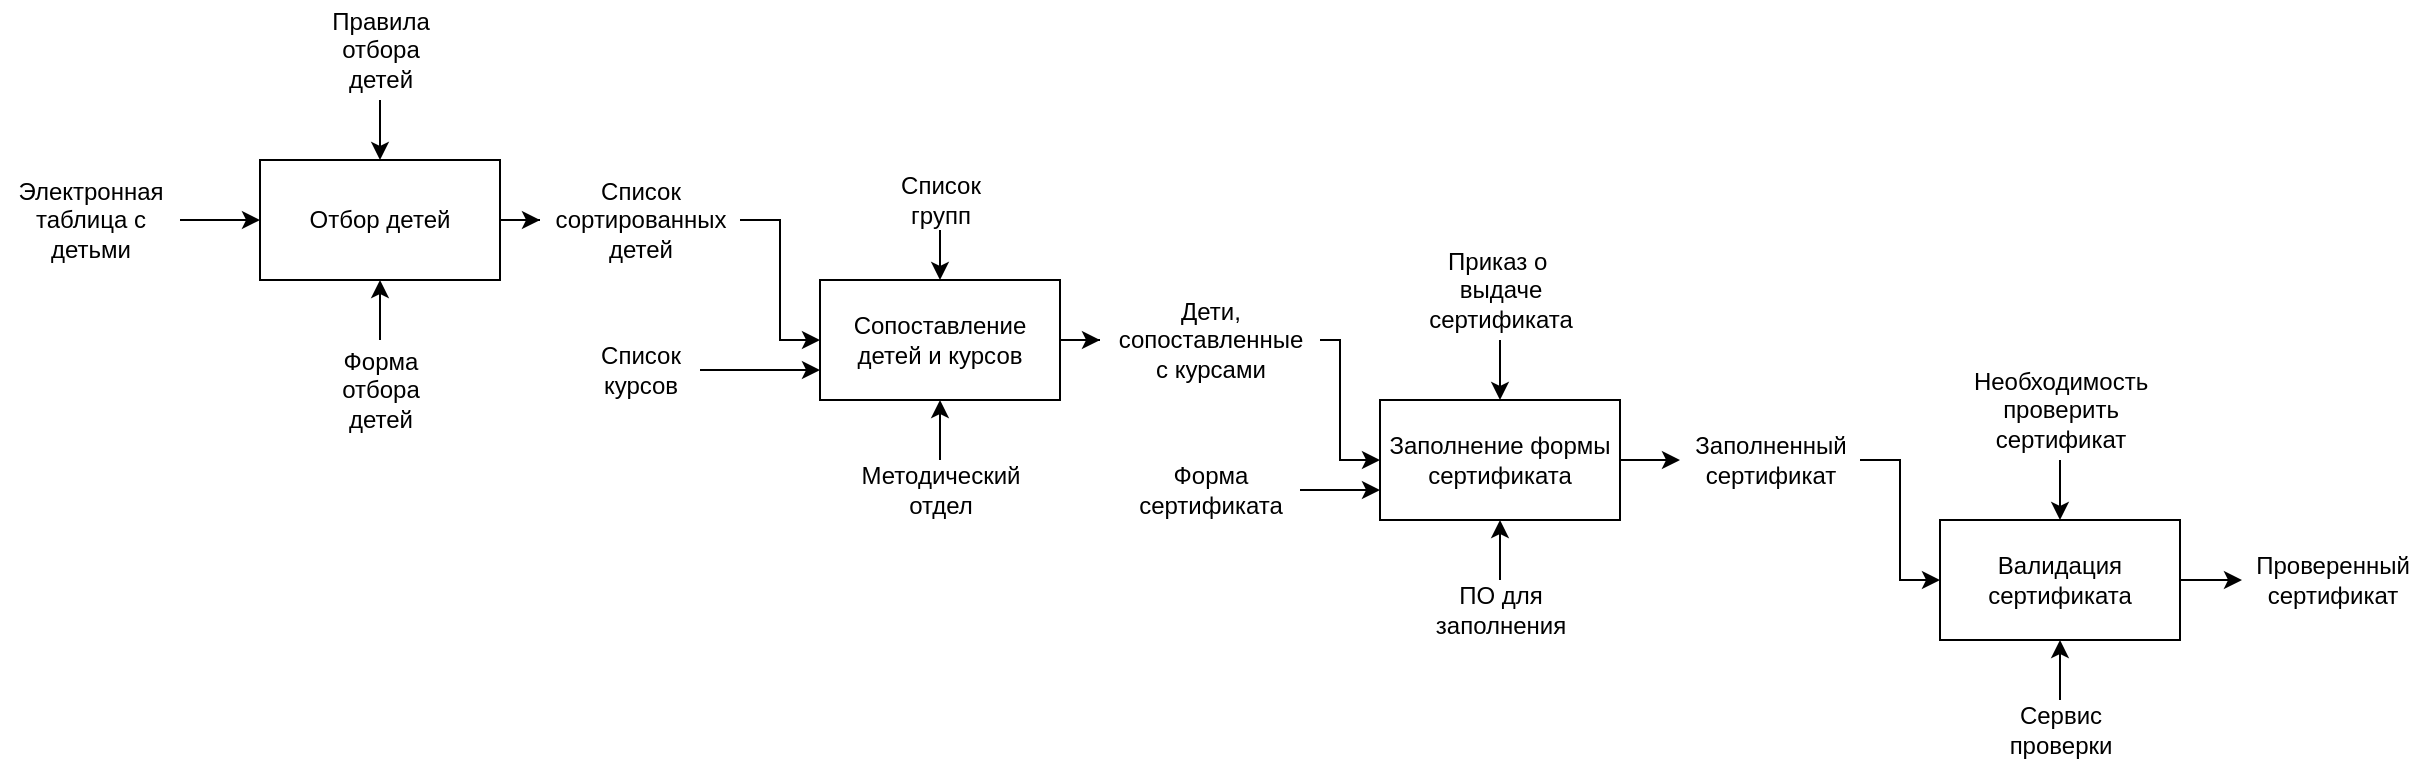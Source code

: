 <mxfile version="14.4.3" type="github">
  <diagram id="ePnGOf3BC6sz6roCFTQY" name="Page-1">
    <mxGraphModel dx="868" dy="425" grid="1" gridSize="10" guides="1" tooltips="1" connect="1" arrows="1" fold="1" page="1" pageScale="1" pageWidth="827" pageHeight="1169" math="0" shadow="0">
      <root>
        <mxCell id="0" />
        <mxCell id="1" parent="0" />
        <mxCell id="SZceUYk0JYjyWHU1Sc55-33" value="" style="edgeStyle=orthogonalEdgeStyle;rounded=0;orthogonalLoop=1;jettySize=auto;html=1;" edge="1" parent="1" source="SZceUYk0JYjyWHU1Sc55-10" target="SZceUYk0JYjyWHU1Sc55-14">
          <mxGeometry relative="1" as="geometry" />
        </mxCell>
        <mxCell id="SZceUYk0JYjyWHU1Sc55-10" value="Отбор детей" style="rounded=0;whiteSpace=wrap;html=1;" vertex="1" parent="1">
          <mxGeometry x="160" y="120" width="120" height="60" as="geometry" />
        </mxCell>
        <mxCell id="SZceUYk0JYjyWHU1Sc55-31" value="" style="edgeStyle=orthogonalEdgeStyle;rounded=0;orthogonalLoop=1;jettySize=auto;html=1;" edge="1" parent="1" source="SZceUYk0JYjyWHU1Sc55-11" target="SZceUYk0JYjyWHU1Sc55-10">
          <mxGeometry relative="1" as="geometry" />
        </mxCell>
        <mxCell id="SZceUYk0JYjyWHU1Sc55-11" value="Электронная&lt;br&gt;таблица с&lt;br&gt;детьми" style="text;html=1;align=center;verticalAlign=middle;resizable=0;points=[];autosize=1;" vertex="1" parent="1">
          <mxGeometry x="30" y="125" width="90" height="50" as="geometry" />
        </mxCell>
        <mxCell id="SZceUYk0JYjyWHU1Sc55-30" value="" style="edgeStyle=orthogonalEdgeStyle;rounded=0;orthogonalLoop=1;jettySize=auto;html=1;" edge="1" parent="1" source="SZceUYk0JYjyWHU1Sc55-12" target="SZceUYk0JYjyWHU1Sc55-10">
          <mxGeometry relative="1" as="geometry" />
        </mxCell>
        <mxCell id="SZceUYk0JYjyWHU1Sc55-12" value="Правила&lt;br&gt;отбора&lt;br&gt;детей" style="text;html=1;align=center;verticalAlign=middle;resizable=0;points=[];autosize=1;" vertex="1" parent="1">
          <mxGeometry x="190" y="40" width="60" height="50" as="geometry" />
        </mxCell>
        <mxCell id="SZceUYk0JYjyWHU1Sc55-32" value="" style="edgeStyle=orthogonalEdgeStyle;rounded=0;orthogonalLoop=1;jettySize=auto;html=1;" edge="1" parent="1" source="SZceUYk0JYjyWHU1Sc55-13" target="SZceUYk0JYjyWHU1Sc55-10">
          <mxGeometry relative="1" as="geometry" />
        </mxCell>
        <mxCell id="SZceUYk0JYjyWHU1Sc55-13" value="Форма&lt;br&gt;отбора&lt;br&gt;детей" style="text;html=1;align=center;verticalAlign=middle;resizable=0;points=[];autosize=1;" vertex="1" parent="1">
          <mxGeometry x="195" y="210" width="50" height="50" as="geometry" />
        </mxCell>
        <mxCell id="SZceUYk0JYjyWHU1Sc55-34" style="edgeStyle=orthogonalEdgeStyle;rounded=0;orthogonalLoop=1;jettySize=auto;html=1;entryX=0;entryY=0.5;entryDx=0;entryDy=0;" edge="1" parent="1" source="SZceUYk0JYjyWHU1Sc55-14" target="SZceUYk0JYjyWHU1Sc55-15">
          <mxGeometry relative="1" as="geometry">
            <Array as="points">
              <mxPoint x="420" y="150" />
              <mxPoint x="420" y="210" />
            </Array>
          </mxGeometry>
        </mxCell>
        <mxCell id="SZceUYk0JYjyWHU1Sc55-14" value="Список&lt;br&gt;сортированных&lt;br&gt;детей" style="text;html=1;align=center;verticalAlign=middle;resizable=0;points=[];autosize=1;" vertex="1" parent="1">
          <mxGeometry x="300" y="125" width="100" height="50" as="geometry" />
        </mxCell>
        <mxCell id="SZceUYk0JYjyWHU1Sc55-42" value="" style="edgeStyle=orthogonalEdgeStyle;rounded=0;orthogonalLoop=1;jettySize=auto;html=1;" edge="1" parent="1" source="SZceUYk0JYjyWHU1Sc55-15" target="SZceUYk0JYjyWHU1Sc55-20">
          <mxGeometry relative="1" as="geometry" />
        </mxCell>
        <mxCell id="SZceUYk0JYjyWHU1Sc55-15" value="Сопоставление детей и курсов" style="rounded=0;whiteSpace=wrap;html=1;" vertex="1" parent="1">
          <mxGeometry x="440" y="180" width="120" height="60" as="geometry" />
        </mxCell>
        <mxCell id="SZceUYk0JYjyWHU1Sc55-36" style="edgeStyle=orthogonalEdgeStyle;rounded=0;orthogonalLoop=1;jettySize=auto;html=1;entryX=0;entryY=0.75;entryDx=0;entryDy=0;" edge="1" parent="1" source="SZceUYk0JYjyWHU1Sc55-16" target="SZceUYk0JYjyWHU1Sc55-15">
          <mxGeometry relative="1" as="geometry" />
        </mxCell>
        <mxCell id="SZceUYk0JYjyWHU1Sc55-16" value="Список&lt;br&gt;курсов" style="text;html=1;align=center;verticalAlign=middle;resizable=0;points=[];autosize=1;" vertex="1" parent="1">
          <mxGeometry x="320" y="210" width="60" height="30" as="geometry" />
        </mxCell>
        <mxCell id="SZceUYk0JYjyWHU1Sc55-39" style="edgeStyle=orthogonalEdgeStyle;rounded=0;orthogonalLoop=1;jettySize=auto;html=1;" edge="1" parent="1" source="SZceUYk0JYjyWHU1Sc55-17" target="SZceUYk0JYjyWHU1Sc55-15">
          <mxGeometry relative="1" as="geometry" />
        </mxCell>
        <mxCell id="SZceUYk0JYjyWHU1Sc55-17" value="Список&lt;br&gt;групп" style="text;html=1;align=center;verticalAlign=middle;resizable=0;points=[];autosize=1;" vertex="1" parent="1">
          <mxGeometry x="470" y="125" width="60" height="30" as="geometry" />
        </mxCell>
        <mxCell id="SZceUYk0JYjyWHU1Sc55-41" style="edgeStyle=orthogonalEdgeStyle;rounded=0;orthogonalLoop=1;jettySize=auto;html=1;entryX=0.5;entryY=1;entryDx=0;entryDy=0;" edge="1" parent="1" source="SZceUYk0JYjyWHU1Sc55-18" target="SZceUYk0JYjyWHU1Sc55-15">
          <mxGeometry relative="1" as="geometry" />
        </mxCell>
        <mxCell id="SZceUYk0JYjyWHU1Sc55-18" value="Методический&lt;br&gt;отдел" style="text;html=1;align=center;verticalAlign=middle;resizable=0;points=[];autosize=1;" vertex="1" parent="1">
          <mxGeometry x="455" y="270" width="90" height="30" as="geometry" />
        </mxCell>
        <mxCell id="SZceUYk0JYjyWHU1Sc55-43" style="edgeStyle=orthogonalEdgeStyle;rounded=0;orthogonalLoop=1;jettySize=auto;html=1;entryX=0;entryY=0.5;entryDx=0;entryDy=0;" edge="1" parent="1" source="SZceUYk0JYjyWHU1Sc55-20" target="SZceUYk0JYjyWHU1Sc55-21">
          <mxGeometry relative="1" as="geometry">
            <Array as="points">
              <mxPoint x="700" y="210" />
              <mxPoint x="700" y="270" />
            </Array>
          </mxGeometry>
        </mxCell>
        <mxCell id="SZceUYk0JYjyWHU1Sc55-20" value="Дети,&lt;br&gt;сопоставленные&lt;br&gt;с курсами" style="text;html=1;align=center;verticalAlign=middle;resizable=0;points=[];autosize=1;" vertex="1" parent="1">
          <mxGeometry x="580" y="185" width="110" height="50" as="geometry" />
        </mxCell>
        <mxCell id="SZceUYk0JYjyWHU1Sc55-47" value="" style="edgeStyle=orthogonalEdgeStyle;rounded=0;orthogonalLoop=1;jettySize=auto;html=1;" edge="1" parent="1" source="SZceUYk0JYjyWHU1Sc55-21" target="SZceUYk0JYjyWHU1Sc55-25">
          <mxGeometry relative="1" as="geometry" />
        </mxCell>
        <mxCell id="SZceUYk0JYjyWHU1Sc55-21" value="Заполнение формы сертификата" style="rounded=0;whiteSpace=wrap;html=1;" vertex="1" parent="1">
          <mxGeometry x="720" y="240" width="120" height="60" as="geometry" />
        </mxCell>
        <mxCell id="SZceUYk0JYjyWHU1Sc55-44" style="edgeStyle=orthogonalEdgeStyle;rounded=0;orthogonalLoop=1;jettySize=auto;html=1;entryX=0;entryY=0.75;entryDx=0;entryDy=0;" edge="1" parent="1" source="SZceUYk0JYjyWHU1Sc55-22" target="SZceUYk0JYjyWHU1Sc55-21">
          <mxGeometry relative="1" as="geometry" />
        </mxCell>
        <mxCell id="SZceUYk0JYjyWHU1Sc55-22" value="Форма&lt;br&gt;сертификата" style="text;html=1;align=center;verticalAlign=middle;resizable=0;points=[];autosize=1;" vertex="1" parent="1">
          <mxGeometry x="590" y="270" width="90" height="30" as="geometry" />
        </mxCell>
        <mxCell id="SZceUYk0JYjyWHU1Sc55-45" value="" style="edgeStyle=orthogonalEdgeStyle;rounded=0;orthogonalLoop=1;jettySize=auto;html=1;" edge="1" parent="1" source="SZceUYk0JYjyWHU1Sc55-23" target="SZceUYk0JYjyWHU1Sc55-21">
          <mxGeometry relative="1" as="geometry" />
        </mxCell>
        <mxCell id="SZceUYk0JYjyWHU1Sc55-23" value="Приказ о&amp;nbsp;&lt;br&gt;выдаче&lt;br&gt;сертификата" style="text;html=1;align=center;verticalAlign=middle;resizable=0;points=[];autosize=1;" vertex="1" parent="1">
          <mxGeometry x="735" y="160" width="90" height="50" as="geometry" />
        </mxCell>
        <mxCell id="SZceUYk0JYjyWHU1Sc55-46" value="" style="edgeStyle=orthogonalEdgeStyle;rounded=0;orthogonalLoop=1;jettySize=auto;html=1;" edge="1" parent="1" source="SZceUYk0JYjyWHU1Sc55-24" target="SZceUYk0JYjyWHU1Sc55-21">
          <mxGeometry relative="1" as="geometry" />
        </mxCell>
        <mxCell id="SZceUYk0JYjyWHU1Sc55-24" value="ПО для&lt;br&gt;заполнения" style="text;html=1;align=center;verticalAlign=middle;resizable=0;points=[];autosize=1;" vertex="1" parent="1">
          <mxGeometry x="740" y="330" width="80" height="30" as="geometry" />
        </mxCell>
        <mxCell id="SZceUYk0JYjyWHU1Sc55-48" style="edgeStyle=orthogonalEdgeStyle;rounded=0;orthogonalLoop=1;jettySize=auto;html=1;entryX=0;entryY=0.5;entryDx=0;entryDy=0;" edge="1" parent="1" source="SZceUYk0JYjyWHU1Sc55-25" target="SZceUYk0JYjyWHU1Sc55-26">
          <mxGeometry relative="1" as="geometry">
            <Array as="points">
              <mxPoint x="980" y="270" />
              <mxPoint x="980" y="330" />
            </Array>
          </mxGeometry>
        </mxCell>
        <mxCell id="SZceUYk0JYjyWHU1Sc55-25" value="Заполненный&lt;br&gt;сертификат" style="text;html=1;align=center;verticalAlign=middle;resizable=0;points=[];autosize=1;" vertex="1" parent="1">
          <mxGeometry x="870" y="255" width="90" height="30" as="geometry" />
        </mxCell>
        <mxCell id="SZceUYk0JYjyWHU1Sc55-51" value="" style="edgeStyle=orthogonalEdgeStyle;rounded=0;orthogonalLoop=1;jettySize=auto;html=1;" edge="1" parent="1" source="SZceUYk0JYjyWHU1Sc55-26" target="SZceUYk0JYjyWHU1Sc55-29">
          <mxGeometry relative="1" as="geometry" />
        </mxCell>
        <mxCell id="SZceUYk0JYjyWHU1Sc55-26" value="Валидация сертификата" style="rounded=0;whiteSpace=wrap;html=1;" vertex="1" parent="1">
          <mxGeometry x="1000" y="300" width="120" height="60" as="geometry" />
        </mxCell>
        <mxCell id="SZceUYk0JYjyWHU1Sc55-50" value="" style="edgeStyle=orthogonalEdgeStyle;rounded=0;orthogonalLoop=1;jettySize=auto;html=1;" edge="1" parent="1" source="SZceUYk0JYjyWHU1Sc55-27" target="SZceUYk0JYjyWHU1Sc55-26">
          <mxGeometry relative="1" as="geometry" />
        </mxCell>
        <mxCell id="SZceUYk0JYjyWHU1Sc55-27" value="Сервис&lt;br&gt;проверки" style="text;html=1;align=center;verticalAlign=middle;resizable=0;points=[];autosize=1;" vertex="1" parent="1">
          <mxGeometry x="1025" y="390" width="70" height="30" as="geometry" />
        </mxCell>
        <mxCell id="SZceUYk0JYjyWHU1Sc55-49" value="" style="edgeStyle=orthogonalEdgeStyle;rounded=0;orthogonalLoop=1;jettySize=auto;html=1;" edge="1" parent="1" source="SZceUYk0JYjyWHU1Sc55-28" target="SZceUYk0JYjyWHU1Sc55-26">
          <mxGeometry relative="1" as="geometry" />
        </mxCell>
        <mxCell id="SZceUYk0JYjyWHU1Sc55-28" value="Необходимость&lt;br&gt;проверить&lt;br&gt;сертификат" style="text;html=1;align=center;verticalAlign=middle;resizable=0;points=[];autosize=1;" vertex="1" parent="1">
          <mxGeometry x="1010" y="220" width="100" height="50" as="geometry" />
        </mxCell>
        <mxCell id="SZceUYk0JYjyWHU1Sc55-29" value="Проверенный&lt;br&gt;сертификат" style="text;html=1;align=center;verticalAlign=middle;resizable=0;points=[];autosize=1;" vertex="1" parent="1">
          <mxGeometry x="1151" y="315" width="90" height="30" as="geometry" />
        </mxCell>
      </root>
    </mxGraphModel>
  </diagram>
</mxfile>
